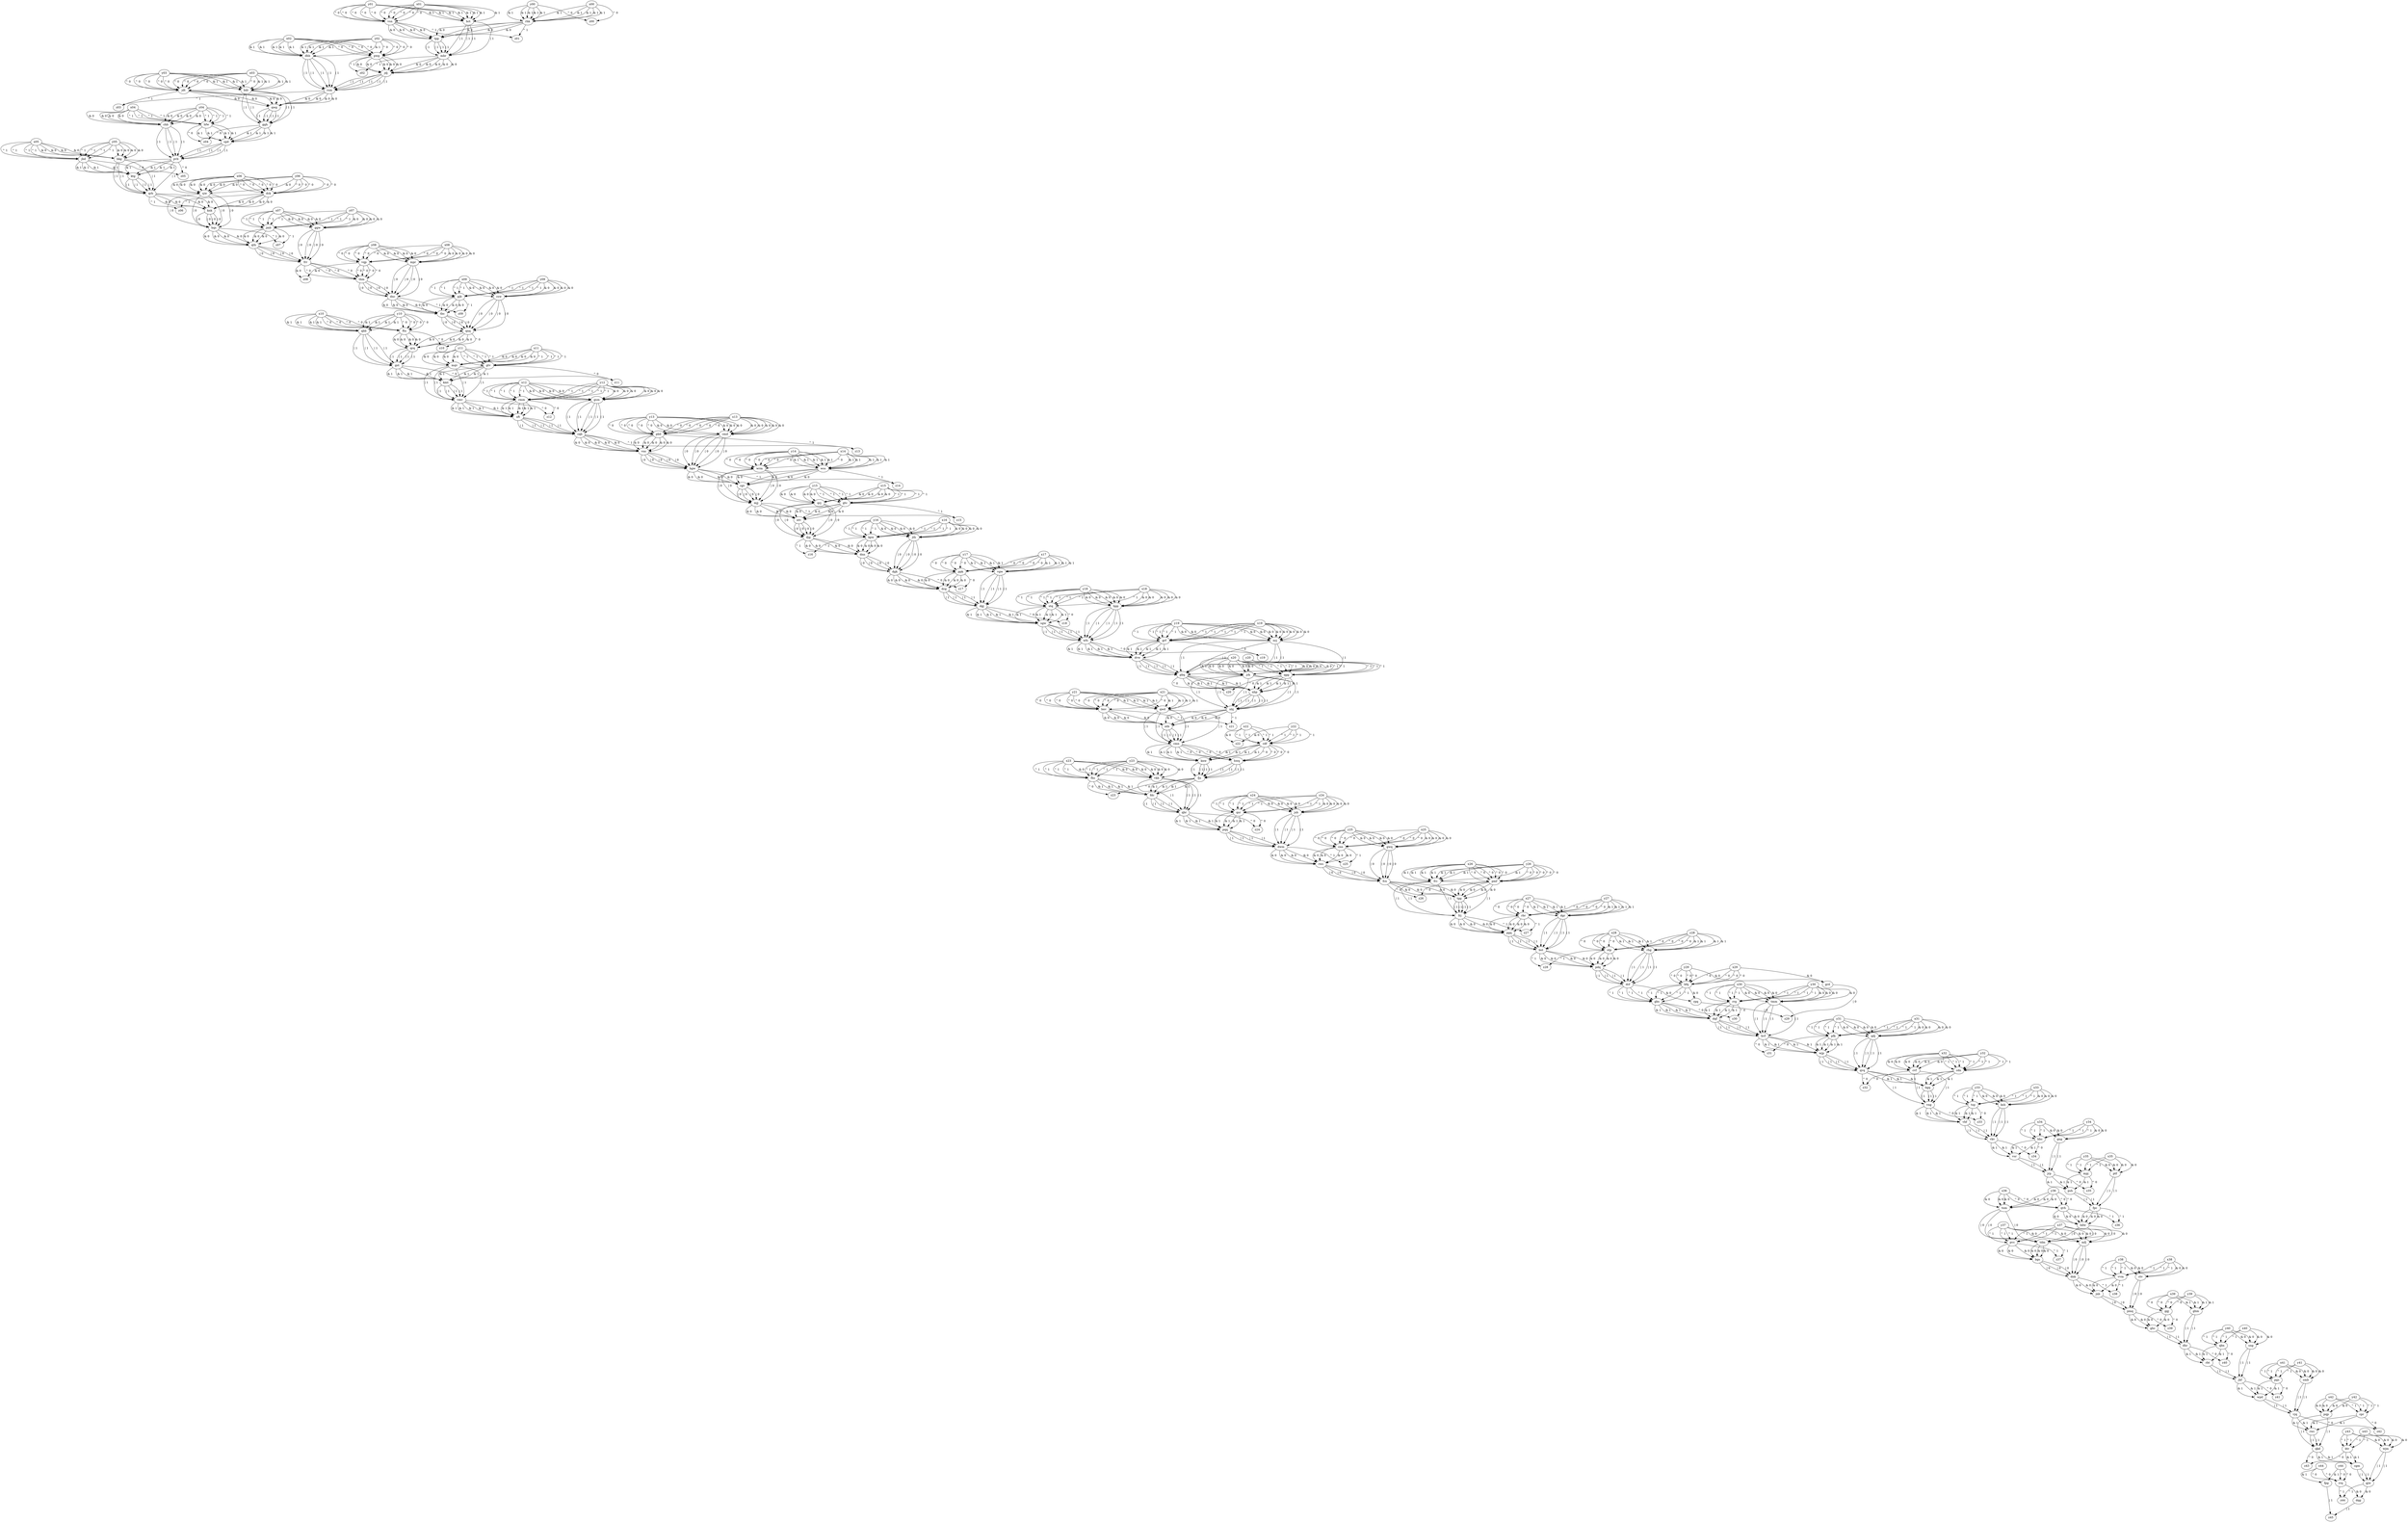 digraph "2024day24" {
	x06 -> dck [label="^ 0"]
	y06 -> dck [label="^ 0"]
	y05 -> bkg [label="& 0"]
	x05 -> bkg [label="& 0"]
	y05 -> jbd [label="^ 1"]
	x05 -> jbd [label="^ 1"]
	y04 -> chb [label="& 0"]
	x04 -> chb [label="& 0"]
	x03 -> jdt [label="^ 0"]
	y03 -> jdt [label="^ 0"]
	y02 -> dhh [label="& 1"]
	x02 -> dhh [label="& 1"]
	y02 -> pwg [label="^ 0"]
	x02 -> pwg [label="^ 0"]
	y00 -> rhk [label="& 1"]
	x00 -> rhk [label="& 1"]
	y01 -> vsn [label="^ 0"]
	x01 -> vsn [label="^ 0"]
	rhk -> tpp [label="& 0"]
	vsn -> tpp [label="& 0"]
	y01 -> hct [label="& 1"]
	x01 -> hct [label="& 1"]
	tpp -> mbr [label="| 1"]
	hct -> mbr [label="| 1"]
	pwg -> jdj [label="& 0"]
	mbr -> jdj [label="& 0"]
	dhh -> rsm [label="| 1"]
	jdj -> rsm [label="| 1"]
	jdt -> qwg [label="& 0"]
	rsm -> qwg [label="& 0"]
	x03 -> bdr [label="& 1"]
	y03 -> bdr [label="& 1"]
	qwg -> ggh [label="| 1"]
	bdr -> ggh [label="| 1"]
	y04 -> hfw [label="^ 1"]
	x04 -> hfw [label="^ 1"]
	ggh -> spd [label="& 1"]
	hfw -> spd [label="& 1"]
	chb -> pvb [label="| 1"]
	spd -> pvb [label="| 1"]
	jbd -> ktg [label="& 1"]
	pvb -> ktg [label="& 1"]
	bkg -> qrb [label="| 1"]
	ktg -> qrb [label="| 1"]
	dck -> knk [label="& 0"]
	qrb -> knk [label="& 0"]
	x06 -> sjw [label="& 0"]
	y06 -> sjw [label="& 0"]
	knk -> hqs [label="| 0"]
	sjw -> hqs [label="| 0"]
	x07 -> jmb [label="^ 1"]
	y07 -> jmb [label="^ 1"]
	hqs -> z07 [label="^ 1"]
	jmb -> z07 [label="^ 1"]
	y29 -> bfq [label="^ 0"]
	x29 -> bfq [label="^ 0"]
	x26 -> pmf [label="^ 0"]
	y26 -> pmf [label="^ 0"]
	y25 -> cnn [label="^ 0"]
	x25 -> cnn [label="^ 0"]
	x24 -> jsb [label="& 0"]
	y24 -> jsb [label="& 0"]
	y23 -> vkh [label="& 0"]
	x23 -> vkh [label="& 0"]
	x22 -> cdf [label="^ 1"]
	y22 -> cdf [label="^ 1"]
	x21 -> qwd [label="& 1"]
	y21 -> qwd [label="& 1"]
	y21 -> bnv [label="^ 0"]
	x21 -> bnv [label="^ 0"]
	x20 -> jrk [label="& 0"]
	y20 -> jrk [label="& 0"]
	y20 -> qgg [label="^ 1"]
	x20 -> qgg [label="^ 1"]
	y19 -> ncj [label="& 0"]
	x19 -> ncj [label="& 0"]
	x19 -> grf [label="^ 1"]
	y19 -> grf [label="^ 1"]
	y18 -> hpp [label="& 0"]
	x18 -> hpp [label="& 0"]
	y16 -> jth [label="& 0"]
	x16 -> jth [label="& 0"]
	x15 -> qcj [label="& 0"]
	y15 -> qcj [label="& 0"]
	y15 -> gtc [label="^ 1"]
	x15 -> gtc [label="^ 1"]
	x14 -> wrm [label="^ 0"]
	y14 -> wrm [label="^ 0"]
	x14 -> wss [label="& 1"]
	y14 -> wss [label="& 1"]
	y13 -> cmd [label="& 0"]
	x13 -> cmd [label="& 0"]
	x12 -> gsm [label="& 0"]
	y12 -> gsm [label="& 0"]
	y12 -> rmm [label="^ 1"]
	x12 -> rmm [label="^ 1"]
	x09 -> csw [label="& 0"]
	y09 -> csw [label="& 0"]
	x09 -> pjb [label="^ 1"]
	y09 -> pjb [label="^ 1"]
	x08 -> mpr [label="& 0"]
	y08 -> mpr [label="& 0"]
	hqs -> qth [label="& 0"]
	jmb -> qth [label="& 0"]
	y07 -> ggw [label="& 0"]
	x07 -> ggw [label="& 0"]
	qth -> frr [label="| 0"]
	ggw -> frr [label="| 0"]
	x08 -> vqp [label="^ 0"]
	y08 -> vqp [label="^ 0"]
	frr -> thm [label="^ 0"]
	vqp -> thm [label="^ 0"]
	mpr -> dnc [label="| 0"]
	thm -> dnc [label="| 0"]
	pjb -> tbc [label="& 0"]
	dnc -> tbc [label="& 0"]
	csw -> qnq [label="| 0"]
	tbc -> qnq [label="| 0"]
	x10 -> ftn [label="^ 0"]
	y10 -> ftn [label="^ 0"]
	qnq -> qrq [label="& 0"]
	ftn -> qrq [label="& 0"]
	y10 -> qbb [label="& 1"]
	x10 -> qbb [label="& 1"]
	qrq -> gst [label="| 1"]
	qbb -> gst [label="| 1"]
	y11 -> gtv [label="^ 1"]
	x11 -> gtv [label="^ 1"]
	gst -> kmt [label="& 1"]
	gtv -> kmt [label="& 1"]
	y11 -> mqv [label="& 0"]
	x11 -> mqv [label="& 0"]
	kmt -> vmv [label="| 1"]
	mqv -> vmv [label="| 1"]
	rmm -> sft [label="& 1"]
	vmv -> sft [label="& 1"]
	gsm -> cqb [label="| 1"]
	sft -> cqb [label="| 1"]
	y13 -> pbd [label="^ 0"]
	x13 -> pbd [label="^ 0"]
	cqb -> vns [label="& 0"]
	pbd -> vns [label="& 0"]
	cmd -> hgw [label="| 0"]
	vns -> hgw [label="| 0"]
	wss -> cgv [label="& 0"]
	hgw -> cgv [label="& 0"]
	wrm -> mjj [label="| 0"]
	cgv -> mjj [label="| 0"]
	gtc -> ntv [label="& 0"]
	mjj -> ntv [label="& 0"]
	qcj -> djg [label="| 0"]
	ntv -> djg [label="| 0"]
	x16 -> kpw [label="^ 1"]
	y16 -> kpw [label="^ 1"]
	djg -> dnn [label="& 0"]
	kpw -> dnn [label="& 0"]
	jth -> dgk [label="| 0"]
	dnn -> dgk [label="| 0"]
	y17 -> ppk [label="^ 0"]
	x17 -> ppk [label="^ 0"]
	dgk -> dcg [label="& 0"]
	ppk -> dcg [label="& 0"]
	y17 -> vgw [label="& 1"]
	x17 -> vgw [label="& 1"]
	dcg -> dgj [label="| 1"]
	vgw -> dgj [label="| 1"]
	x18 -> stq [label="^ 1"]
	y18 -> stq [label="^ 1"]
	dgj -> sgw [label="& 1"]
	stq -> sgw [label="& 1"]
	hpp -> wfs [label="| 1"]
	sgw -> wfs [label="| 1"]
	grf -> dvw [label="& 1"]
	wfs -> dvw [label="& 1"]
	ncj -> pbq [label="| 1"]
	dvw -> pbq [label="| 1"]
	qgg -> nhp [label="& 1"]
	pbq -> nhp [label="& 1"]
	jrk -> nhj [label="| 1"]
	nhp -> nhj [label="| 1"]
	bnv -> ntb [label="& 0"]
	nhj -> ntb [label="& 0"]
	qwd -> cmn [label="| 1"]
	ntb -> cmn [label="| 1"]
	cdf -> knw [label="& 1"]
	cmn -> knw [label="& 1"]
	cmn -> hwq [label="^ 0"]
	cdf -> hwq [label="^ 0"]
	knw -> fjs [label="| 1"]
	hwq -> fjs [label="| 1"]
	y23 -> fhs [label="^ 1"]
	x23 -> fhs [label="^ 1"]
	fjs -> fdc [label="& 1"]
	fhs -> fdc [label="& 1"]
	vkh -> qbr [label="| 1"]
	fdc -> qbr [label="| 1"]
	y24 -> qsr [label="^ 1"]
	x24 -> qsr [label="^ 1"]
	qbr -> pqq [label="& 1"]
	qsr -> pqq [label="& 1"]
	jsb -> dwm [label="| 1"]
	pqq -> dwm [label="| 1"]
	cnn -> rws [label="& 0"]
	dwm -> rws [label="& 0"]
	y25 -> gwq [label="& 0"]
	x25 -> gwq [label="& 0"]
	rws -> fcn [label="| 0"]
	gwq -> fcn [label="| 0"]
	pmf -> tgg [label="& 0"]
	fcn -> tgg [label="& 0"]
	y26 -> frc [label="& 1"]
	x26 -> frc [label="& 1"]
	tgg -> frj [label="| 1"]
	frc -> frj [label="| 1"]
	x27 -> rbr [label="^ 0"]
	y27 -> rbr [label="^ 0"]
	frj -> pgq [label="& 0"]
	rbr -> pgq [label="& 0"]
	x27 -> dgr [label="& 1"]
	y27 -> dgr [label="& 1"]
	pgq -> bst [label="| 1"]
	dgr -> bst [label="| 1"]
	y28 -> stp [label="^ 0"]
	x28 -> stp [label="^ 0"]
	bst -> pdq [label="& 0"]
	stp -> pdq [label="& 0"]
	y28 -> rhg [label="& 1"]
	x28 -> rhg [label="& 1"]
	pdq -> dcf [label="| 1"]
	rhg -> dcf [label="| 1"]
	bfq -> gbs [label="^ 1"]
	dcf -> gbs [label="^ 1"]
	x30 -> rrg [label="^ 1"]
	y30 -> rrg [label="^ 1"]
	gbs -> z30 [label="^ 0"]
	rrg -> z30 [label="^ 0"]
	rbr -> z27 [label="^ 1"]
	frj -> z27 [label="^ 1"]
	x44 -> fpg [label="& 1"]
	y44 -> fpg [label="& 1"]
	x44 -> rrq [label="^ 0"]
	y44 -> rrq [label="^ 0"]
	y43 -> wjm [label="& 0"]
	x43 -> wjm [label="& 0"]
	y43 -> ktr [label="^ 1"]
	x43 -> ktr [label="^ 1"]
	x41 -> pgs [label="^ 1"]
	y41 -> pgs [label="^ 1"]
	x39 -> ghm [label="& 1"]
	y39 -> ghm [label="& 1"]
	y38 -> vvm [label="^ 1"]
	x38 -> vvm [label="^ 1"]
	y37 -> pvc [label="^ 1"]
	x37 -> pvc [label="^ 1"]
	x36 -> qvh [label="^ 0"]
	y36 -> qvh [label="^ 0"]
	x35 -> ptf [label="& 0"]
	y35 -> ptf [label="& 0"]
	y35 -> mpj [label="^ 1"]
	x35 -> mpj [label="^ 1"]
	y33 -> tsp [label="^ 1"]
	x33 -> tsp [label="^ 1"]
	x32 -> cvf [label="& 0"]
	y32 -> cvf [label="& 0"]
	gbs -> dqf [label="& 1"]
	rrg -> dqf [label="& 1"]
	x30 -> tmm [label="& 0"]
	y30 -> tmm [label="& 0"]
	dqf -> hvf [label="| 1"]
	tmm -> hvf [label="| 1"]
	y31 -> pfk [label="^ 1"]
	x31 -> pfk [label="^ 1"]
	hvf -> wjp [label="& 1"]
	pfk -> wjp [label="& 1"]
	x31 -> qdj [label="& 0"]
	y31 -> qdj [label="& 0"]
	wjp -> qvq [label="| 1"]
	qdj -> qvq [label="| 1"]
	y32 -> cdn [label="^ 1"]
	x32 -> cdn [label="^ 1"]
	qvq -> bgq [label="& 1"]
	cdn -> bgq [label="& 1"]
	cvf -> vng [label="| 1"]
	bgq -> vng [label="| 1"]
	tsp -> vbf [label="& 1"]
	vng -> vbf [label="& 1"]
	x33 -> ksh [label="& 0"]
	y33 -> ksh [label="& 0"]
	vbf -> vkv [label="| 1"]
	ksh -> vkv [label="| 1"]
	x34 -> bbc [label="^ 1"]
	y34 -> bbc [label="^ 1"]
	vkv -> vsr [label="& 1"]
	bbc -> vsr [label="& 1"]
	x34 -> gng [label="& 0"]
	y34 -> gng [label="& 0"]
	vsr -> jrp [label="| 1"]
	gng -> jrp [label="| 1"]
	mpj -> psh [label="& 1"]
	jrp -> psh [label="& 1"]
	ptf -> fpc [label="| 1"]
	psh -> fpc [label="| 1"]
	qvh -> hdw [label="& 0"]
	fpc -> hdw [label="& 0"]
	x36 -> tnm [label="& 0"]
	y36 -> tnm [label="& 0"]
	hdw -> tdm [label="| 0"]
	tnm -> tdm [label="| 0"]
	pvc -> bgs [label="& 0"]
	tdm -> bgs [label="& 0"]
	y37 -> mfj [label="& 0"]
	x37 -> mfj [label="& 0"]
	bgs -> dnk [label="| 0"]
	mfj -> dnk [label="| 0"]
	vvm -> jnb [label="& 0"]
	dnk -> jnb [label="& 0"]
	y38 -> ctv [label="& 0"]
	x38 -> ctv [label="& 0"]
	jnb -> pmq [label="| 0"]
	ctv -> pmq [label="| 0"]
	y39 -> ggj [label="^ 0"]
	x39 -> ggj [label="^ 0"]
	pmq -> ghc [label="& 0"]
	ggj -> ghc [label="& 0"]
	ghm -> dhr [label="| 1"]
	ghc -> dhr [label="| 1"]
	y40 -> qbn [label="^ 1"]
	x40 -> qbn [label="^ 1"]
	dhr -> rbt [label="& 1"]
	qbn -> rbt [label="& 1"]
	y40 -> sng [label="& 0"]
	x40 -> sng [label="& 0"]
	rbt -> jhf [label="| 1"]
	sng -> jhf [label="| 1"]
	pgs -> wpd [label="& 1"]
	jhf -> wpd [label="& 1"]
	y41 -> smb [label="& 0"]
	x41 -> smb [label="& 0"]
	wpd -> vjq [label="| 1"]
	smb -> vjq [label="| 1"]
	x42 -> cpr [label="^ 1"]
	y42 -> cpr [label="^ 1"]
	vjq -> rwc [label="& 1"]
	cpr -> rwc [label="& 1"]
	x42 -> pqp [label="& 0"]
	y42 -> pqp [label="& 0"]
	rwc -> qkd [label="| 1"]
	pqp -> qkd [label="| 1"]
	ktr -> cgm [label="& 1"]
	qkd -> cgm [label="& 1"]
	wjm -> gjw [label="| 1"]
	cgm -> gjw [label="| 1"]
	rrq -> dqg [label="& 0"]
	gjw -> dqg [label="& 0"]
	fpg -> z45 [label="| 1"]
	dqg -> z45 [label="| 1"]
	x26 -> pmf [label="^ 0"]
	y26 -> pmf [label="^ 0"]
	fcn -> z26 [label="^ 0"]
	pmf -> z26 [label="^ 0"]
	y22 -> z22 [label="& 0"]
	x22 -> z22 [label="& 0"]
	y04 -> chb [label="& 0"]
	x04 -> chb [label="& 0"]
	x03 -> jdt [label="^ 0"]
	y03 -> jdt [label="^ 0"]
	y02 -> dhh [label="& 1"]
	x02 -> dhh [label="& 1"]
	y02 -> pwg [label="^ 0"]
	x02 -> pwg [label="^ 0"]
	y00 -> rhk [label="& 1"]
	x00 -> rhk [label="& 1"]
	y01 -> vsn [label="^ 0"]
	x01 -> vsn [label="^ 0"]
	rhk -> tpp [label="& 0"]
	vsn -> tpp [label="& 0"]
	y01 -> hct [label="& 1"]
	x01 -> hct [label="& 1"]
	tpp -> mbr [label="| 1"]
	hct -> mbr [label="| 1"]
	pwg -> jdj [label="& 0"]
	mbr -> jdj [label="& 0"]
	dhh -> rsm [label="| 1"]
	jdj -> rsm [label="| 1"]
	jdt -> qwg [label="& 0"]
	rsm -> qwg [label="& 0"]
	x03 -> bdr [label="& 1"]
	y03 -> bdr [label="& 1"]
	qwg -> ggh [label="| 1"]
	bdr -> ggh [label="| 1"]
	y04 -> hfw [label="^ 1"]
	x04 -> hfw [label="^ 1"]
	ggh -> spd [label="& 1"]
	hfw -> spd [label="& 1"]
	chb -> pvb [label="| 1"]
	spd -> pvb [label="| 1"]
	y05 -> jbd [label="^ 1"]
	x05 -> jbd [label="^ 1"]
	pvb -> z05 [label="^ 0"]
	jbd -> z05 [label="^ 0"]
	x12 -> gsm [label="& 0"]
	y12 -> gsm [label="& 0"]
	y12 -> rmm [label="^ 1"]
	x12 -> rmm [label="^ 1"]
	x09 -> csw [label="& 0"]
	y09 -> csw [label="& 0"]
	x09 -> pjb [label="^ 1"]
	y09 -> pjb [label="^ 1"]
	x08 -> mpr [label="& 0"]
	y08 -> mpr [label="& 0"]
	x06 -> dck [label="^ 0"]
	y06 -> dck [label="^ 0"]
	y05 -> bkg [label="& 0"]
	x05 -> bkg [label="& 0"]
	jbd -> ktg [label="& 1"]
	pvb -> ktg [label="& 1"]
	bkg -> qrb [label="| 1"]
	ktg -> qrb [label="| 1"]
	dck -> knk [label="& 0"]
	qrb -> knk [label="& 0"]
	x06 -> sjw [label="& 0"]
	y06 -> sjw [label="& 0"]
	knk -> hqs [label="| 0"]
	sjw -> hqs [label="| 0"]
	x07 -> jmb [label="^ 1"]
	y07 -> jmb [label="^ 1"]
	hqs -> qth [label="& 0"]
	jmb -> qth [label="& 0"]
	y07 -> ggw [label="& 0"]
	x07 -> ggw [label="& 0"]
	qth -> frr [label="| 0"]
	ggw -> frr [label="| 0"]
	x08 -> vqp [label="^ 0"]
	y08 -> vqp [label="^ 0"]
	frr -> thm [label="^ 0"]
	vqp -> thm [label="^ 0"]
	mpr -> dnc [label="| 0"]
	thm -> dnc [label="| 0"]
	pjb -> tbc [label="& 0"]
	dnc -> tbc [label="& 0"]
	csw -> qnq [label="| 0"]
	tbc -> qnq [label="| 0"]
	x10 -> ftn [label="^ 0"]
	y10 -> ftn [label="^ 0"]
	qnq -> qrq [label="& 0"]
	ftn -> qrq [label="& 0"]
	y10 -> qbb [label="& 1"]
	x10 -> qbb [label="& 1"]
	qrq -> gst [label="| 1"]
	qbb -> gst [label="| 1"]
	y11 -> gtv [label="^ 1"]
	x11 -> gtv [label="^ 1"]
	gst -> kmt [label="& 1"]
	gtv -> kmt [label="& 1"]
	y11 -> mqv [label="& 0"]
	x11 -> mqv [label="& 0"]
	kmt -> vmv [label="| 1"]
	mqv -> vmv [label="| 1"]
	rmm -> sft [label="& 1"]
	vmv -> sft [label="& 1"]
	gsm -> cqb [label="| 1"]
	sft -> cqb [label="| 1"]
	y13 -> pbd [label="^ 0"]
	x13 -> pbd [label="^ 0"]
	cqb -> z13 [label="^ 1"]
	pbd -> z13 [label="^ 1"]
	qnq -> z10 [label="^ 0"]
	ftn -> z10 [label="^ 0"]
	qbn -> z40 [label="^ 0"]
	dhr -> z40 [label="^ 0"]
	cpr -> z42 [label="^ 0"]
	vjq -> z42 [label="^ 0"]
	x24 -> jsb [label="& 0"]
	y24 -> jsb [label="& 0"]
	y23 -> vkh [label="& 0"]
	x23 -> vkh [label="& 0"]
	x22 -> cdf [label="^ 1"]
	y22 -> cdf [label="^ 1"]
	x21 -> qwd [label="& 1"]
	y21 -> qwd [label="& 1"]
	y21 -> bnv [label="^ 0"]
	x21 -> bnv [label="^ 0"]
	x20 -> jrk [label="& 0"]
	y20 -> jrk [label="& 0"]
	y20 -> qgg [label="^ 1"]
	x20 -> qgg [label="^ 1"]
	y19 -> ncj [label="& 0"]
	x19 -> ncj [label="& 0"]
	x19 -> grf [label="^ 1"]
	y19 -> grf [label="^ 1"]
	y18 -> hpp [label="& 0"]
	x18 -> hpp [label="& 0"]
	y16 -> jth [label="& 0"]
	x16 -> jth [label="& 0"]
	x15 -> qcj [label="& 0"]
	y15 -> qcj [label="& 0"]
	y15 -> gtc [label="^ 1"]
	x15 -> gtc [label="^ 1"]
	x14 -> wrm [label="^ 0"]
	y14 -> wrm [label="^ 0"]
	x14 -> wss [label="& 1"]
	y14 -> wss [label="& 1"]
	y13 -> cmd [label="& 0"]
	x13 -> cmd [label="& 0"]
	cqb -> vns [label="& 0"]
	pbd -> vns [label="& 0"]
	cmd -> hgw [label="| 0"]
	vns -> hgw [label="| 0"]
	wss -> cgv [label="& 0"]
	hgw -> cgv [label="& 0"]
	wrm -> mjj [label="| 0"]
	cgv -> mjj [label="| 0"]
	gtc -> ntv [label="& 0"]
	mjj -> ntv [label="& 0"]
	qcj -> djg [label="| 0"]
	ntv -> djg [label="| 0"]
	x16 -> kpw [label="^ 1"]
	y16 -> kpw [label="^ 1"]
	djg -> dnn [label="& 0"]
	kpw -> dnn [label="& 0"]
	jth -> dgk [label="| 0"]
	dnn -> dgk [label="| 0"]
	y17 -> ppk [label="^ 0"]
	x17 -> ppk [label="^ 0"]
	dgk -> dcg [label="& 0"]
	ppk -> dcg [label="& 0"]
	y17 -> vgw [label="& 1"]
	x17 -> vgw [label="& 1"]
	dcg -> dgj [label="| 1"]
	vgw -> dgj [label="| 1"]
	x18 -> stq [label="^ 1"]
	y18 -> stq [label="^ 1"]
	dgj -> sgw [label="& 1"]
	stq -> sgw [label="& 1"]
	hpp -> wfs [label="| 1"]
	sgw -> wfs [label="| 1"]
	grf -> dvw [label="& 1"]
	wfs -> dvw [label="& 1"]
	ncj -> pbq [label="| 1"]
	dvw -> pbq [label="| 1"]
	qgg -> nhp [label="& 1"]
	pbq -> nhp [label="& 1"]
	jrk -> nhj [label="| 1"]
	nhp -> nhj [label="| 1"]
	bnv -> ntb [label="& 0"]
	nhj -> ntb [label="& 0"]
	qwd -> cmn [label="| 1"]
	ntb -> cmn [label="| 1"]
	cdf -> knw [label="& 1"]
	cmn -> knw [label="& 1"]
	cmn -> hwq [label="^ 0"]
	cdf -> hwq [label="^ 0"]
	knw -> fjs [label="| 1"]
	hwq -> fjs [label="| 1"]
	y23 -> fhs [label="^ 1"]
	x23 -> fhs [label="^ 1"]
	fjs -> fdc [label="& 1"]
	fhs -> fdc [label="& 1"]
	vkh -> qbr [label="| 1"]
	fdc -> qbr [label="| 1"]
	y24 -> qsr [label="^ 1"]
	x24 -> qsr [label="^ 1"]
	qbr -> pqq [label="& 1"]
	qsr -> pqq [label="& 1"]
	jsb -> dwm [label="| 1"]
	pqq -> dwm [label="| 1"]
	y25 -> cnn [label="^ 0"]
	x25 -> cnn [label="^ 0"]
	dwm -> z25 [label="^ 1"]
	cnn -> z25 [label="^ 1"]
	y12 -> rmm [label="^ 1"]
	x12 -> rmm [label="^ 1"]
	vmv -> z12 [label="^ 0"]
	rmm -> z12 [label="^ 0"]
	qbr -> z24 [label="^ 0"]
	qsr -> z24 [label="^ 0"]
	vqp -> z08 [label="& 0"]
	frr -> z08 [label="& 0"]
	fhs -> z23 [label="^ 0"]
	fjs -> z23 [label="^ 0"]
	gtv -> z11 [label="^ 0"]
	gst -> z11 [label="^ 0"]
	y38 -> vvm [label="^ 1"]
	x38 -> vvm [label="^ 1"]
	y37 -> pvc [label="^ 1"]
	x37 -> pvc [label="^ 1"]
	x36 -> qvh [label="^ 0"]
	y36 -> qvh [label="^ 0"]
	x35 -> ptf [label="& 0"]
	y35 -> ptf [label="& 0"]
	y35 -> mpj [label="^ 1"]
	x35 -> mpj [label="^ 1"]
	y33 -> tsp [label="^ 1"]
	x33 -> tsp [label="^ 1"]
	x32 -> cvf [label="& 0"]
	y32 -> cvf [label="& 0"]
	y29 -> bfq [label="^ 0"]
	x29 -> bfq [label="^ 0"]
	x26 -> pmf [label="^ 0"]
	y26 -> pmf [label="^ 0"]
	cnn -> rws [label="& 0"]
	dwm -> rws [label="& 0"]
	y25 -> gwq [label="& 0"]
	x25 -> gwq [label="& 0"]
	rws -> fcn [label="| 0"]
	gwq -> fcn [label="| 0"]
	pmf -> tgg [label="& 0"]
	fcn -> tgg [label="& 0"]
	y26 -> frc [label="& 1"]
	x26 -> frc [label="& 1"]
	tgg -> frj [label="| 1"]
	frc -> frj [label="| 1"]
	x27 -> rbr [label="^ 0"]
	y27 -> rbr [label="^ 0"]
	frj -> pgq [label="& 0"]
	rbr -> pgq [label="& 0"]
	x27 -> dgr [label="& 1"]
	y27 -> dgr [label="& 1"]
	pgq -> bst [label="| 1"]
	dgr -> bst [label="| 1"]
	y28 -> stp [label="^ 0"]
	x28 -> stp [label="^ 0"]
	bst -> pdq [label="& 0"]
	stp -> pdq [label="& 0"]
	y28 -> rhg [label="& 1"]
	x28 -> rhg [label="& 1"]
	pdq -> dcf [label="| 1"]
	rhg -> dcf [label="| 1"]
	bfq -> gbs [label="^ 1"]
	dcf -> gbs [label="^ 1"]
	x30 -> rrg [label="^ 1"]
	y30 -> rrg [label="^ 1"]
	gbs -> dqf [label="& 1"]
	rrg -> dqf [label="& 1"]
	x30 -> tmm [label="& 0"]
	y30 -> tmm [label="& 0"]
	dqf -> hvf [label="| 1"]
	tmm -> hvf [label="| 1"]
	y31 -> pfk [label="^ 1"]
	x31 -> pfk [label="^ 1"]
	hvf -> wjp [label="& 1"]
	pfk -> wjp [label="& 1"]
	x31 -> qdj [label="& 0"]
	y31 -> qdj [label="& 0"]
	wjp -> qvq [label="| 1"]
	qdj -> qvq [label="| 1"]
	y32 -> cdn [label="^ 1"]
	x32 -> cdn [label="^ 1"]
	qvq -> bgq [label="& 1"]
	cdn -> bgq [label="& 1"]
	cvf -> vng [label="| 1"]
	bgq -> vng [label="| 1"]
	tsp -> vbf [label="& 1"]
	vng -> vbf [label="& 1"]
	x33 -> ksh [label="& 0"]
	y33 -> ksh [label="& 0"]
	vbf -> vkv [label="| 1"]
	ksh -> vkv [label="| 1"]
	x34 -> bbc [label="^ 1"]
	y34 -> bbc [label="^ 1"]
	vkv -> vsr [label="& 1"]
	bbc -> vsr [label="& 1"]
	x34 -> gng [label="& 0"]
	y34 -> gng [label="& 0"]
	vsr -> jrp [label="| 1"]
	gng -> jrp [label="| 1"]
	mpj -> psh [label="& 1"]
	jrp -> psh [label="& 1"]
	ptf -> fpc [label="| 1"]
	psh -> fpc [label="| 1"]
	qvh -> hdw [label="& 0"]
	fpc -> hdw [label="& 0"]
	x36 -> tnm [label="& 0"]
	y36 -> tnm [label="& 0"]
	hdw -> tdm [label="| 0"]
	tnm -> tdm [label="| 0"]
	pvc -> bgs [label="& 0"]
	tdm -> bgs [label="& 0"]
	y37 -> mfj [label="& 0"]
	x37 -> mfj [label="& 0"]
	bgs -> dnk [label="| 0"]
	mfj -> dnk [label="| 0"]
	vvm -> z38 [label="^ 1"]
	dnk -> z38 [label="^ 1"]
	x15 -> qcj [label="& 0"]
	y15 -> qcj [label="& 0"]
	y15 -> gtc [label="^ 1"]
	x15 -> gtc [label="^ 1"]
	x14 -> wrm [label="^ 0"]
	y14 -> wrm [label="^ 0"]
	x14 -> wss [label="& 1"]
	y14 -> wss [label="& 1"]
	y13 -> cmd [label="& 0"]
	x13 -> cmd [label="& 0"]
	x12 -> gsm [label="& 0"]
	y12 -> gsm [label="& 0"]
	rmm -> sft [label="& 1"]
	vmv -> sft [label="& 1"]
	gsm -> cqb [label="| 1"]
	sft -> cqb [label="| 1"]
	y13 -> pbd [label="^ 0"]
	x13 -> pbd [label="^ 0"]
	cqb -> vns [label="& 0"]
	pbd -> vns [label="& 0"]
	cmd -> hgw [label="| 0"]
	vns -> hgw [label="| 0"]
	wss -> cgv [label="& 0"]
	hgw -> cgv [label="& 0"]
	wrm -> mjj [label="| 0"]
	cgv -> mjj [label="| 0"]
	gtc -> ntv [label="& 0"]
	mjj -> ntv [label="& 0"]
	qcj -> djg [label="| 0"]
	ntv -> djg [label="| 0"]
	x16 -> kpw [label="^ 1"]
	y16 -> kpw [label="^ 1"]
	djg -> z16 [label="^ 1"]
	kpw -> z16 [label="^ 1"]
	tsp -> z33 [label="^ 0"]
	vng -> z33 [label="^ 0"]
	qvh -> z36 [label="^ 1"]
	fpc -> z36 [label="^ 1"]
	jrp -> z35 [label="^ 0"]
	mpj -> z35 [label="^ 0"]
	hvf -> z31 [label="^ 0"]
	pfk -> z31 [label="^ 0"]
	y21 -> bnv [label="^ 0"]
	x21 -> bnv [label="^ 0"]
	x20 -> jrk [label="& 0"]
	y20 -> jrk [label="& 0"]
	y20 -> qgg [label="^ 1"]
	x20 -> qgg [label="^ 1"]
	y19 -> ncj [label="& 0"]
	x19 -> ncj [label="& 0"]
	x19 -> grf [label="^ 1"]
	y19 -> grf [label="^ 1"]
	y18 -> hpp [label="& 0"]
	x18 -> hpp [label="& 0"]
	y16 -> jth [label="& 0"]
	x16 -> jth [label="& 0"]
	djg -> dnn [label="& 0"]
	kpw -> dnn [label="& 0"]
	jth -> dgk [label="| 0"]
	dnn -> dgk [label="| 0"]
	y17 -> ppk [label="^ 0"]
	x17 -> ppk [label="^ 0"]
	dgk -> dcg [label="& 0"]
	ppk -> dcg [label="& 0"]
	y17 -> vgw [label="& 1"]
	x17 -> vgw [label="& 1"]
	dcg -> dgj [label="| 1"]
	vgw -> dgj [label="| 1"]
	x18 -> stq [label="^ 1"]
	y18 -> stq [label="^ 1"]
	dgj -> sgw [label="& 1"]
	stq -> sgw [label="& 1"]
	hpp -> wfs [label="| 1"]
	sgw -> wfs [label="| 1"]
	grf -> dvw [label="& 1"]
	wfs -> dvw [label="& 1"]
	ncj -> pbq [label="| 1"]
	dvw -> pbq [label="| 1"]
	qgg -> nhp [label="& 1"]
	pbq -> nhp [label="& 1"]
	jrk -> nhj [label="| 1"]
	nhp -> nhj [label="| 1"]
	bnv -> z21 [label="^ 1"]
	nhj -> z21 [label="^ 1"]
	y04 -> hfw [label="^ 1"]
	x04 -> hfw [label="^ 1"]
	x03 -> jdt [label="^ 0"]
	y03 -> jdt [label="^ 0"]
	y02 -> dhh [label="& 1"]
	x02 -> dhh [label="& 1"]
	y02 -> pwg [label="^ 0"]
	x02 -> pwg [label="^ 0"]
	y00 -> rhk [label="& 1"]
	x00 -> rhk [label="& 1"]
	y01 -> vsn [label="^ 0"]
	x01 -> vsn [label="^ 0"]
	rhk -> tpp [label="& 0"]
	vsn -> tpp [label="& 0"]
	y01 -> hct [label="& 1"]
	x01 -> hct [label="& 1"]
	tpp -> mbr [label="| 1"]
	hct -> mbr [label="| 1"]
	pwg -> jdj [label="& 0"]
	mbr -> jdj [label="& 0"]
	dhh -> rsm [label="| 1"]
	jdj -> rsm [label="| 1"]
	jdt -> qwg [label="& 0"]
	rsm -> qwg [label="& 0"]
	x03 -> bdr [label="& 1"]
	y03 -> bdr [label="& 1"]
	qwg -> ggh [label="| 1"]
	bdr -> ggh [label="| 1"]
	hfw -> z04 [label="^ 0"]
	ggh -> z04 [label="^ 0"]
	x08 -> mpr [label="& 0"]
	y08 -> mpr [label="& 0"]
	x06 -> dck [label="^ 0"]
	y06 -> dck [label="^ 0"]
	y05 -> bkg [label="& 0"]
	x05 -> bkg [label="& 0"]
	y05 -> jbd [label="^ 1"]
	x05 -> jbd [label="^ 1"]
	y04 -> chb [label="& 0"]
	x04 -> chb [label="& 0"]
	ggh -> spd [label="& 1"]
	hfw -> spd [label="& 1"]
	chb -> pvb [label="| 1"]
	spd -> pvb [label="| 1"]
	jbd -> ktg [label="& 1"]
	pvb -> ktg [label="& 1"]
	bkg -> qrb [label="| 1"]
	ktg -> qrb [label="| 1"]
	dck -> knk [label="& 0"]
	qrb -> knk [label="& 0"]
	x06 -> sjw [label="& 0"]
	y06 -> sjw [label="& 0"]
	knk -> hqs [label="| 0"]
	sjw -> hqs [label="| 0"]
	x07 -> jmb [label="^ 1"]
	y07 -> jmb [label="^ 1"]
	hqs -> qth [label="& 0"]
	jmb -> qth [label="& 0"]
	y07 -> ggw [label="& 0"]
	x07 -> ggw [label="& 0"]
	qth -> frr [label="| 0"]
	ggw -> frr [label="| 0"]
	x08 -> vqp [label="^ 0"]
	y08 -> vqp [label="^ 0"]
	frr -> thm [label="^ 0"]
	vqp -> thm [label="^ 0"]
	mpr -> dnc [label="| 0"]
	thm -> dnc [label="| 0"]
	x09 -> pjb [label="^ 1"]
	y09 -> pjb [label="^ 1"]
	dnc -> z09 [label="^ 1"]
	pjb -> z09 [label="^ 1"]
	ppk -> z17 [label="^ 0"]
	dgk -> z17 [label="^ 0"]
	mjj -> z15 [label="^ 1"]
	gtc -> z15 [label="^ 1"]
	mbr -> z02 [label="^ 1"]
	pwg -> z02 [label="^ 1"]
	x39 -> ghm [label="& 1"]
	y39 -> ghm [label="& 1"]
	y38 -> vvm [label="^ 1"]
	x38 -> vvm [label="^ 1"]
	y37 -> pvc [label="^ 1"]
	x37 -> pvc [label="^ 1"]
	qvh -> hdw [label="& 0"]
	fpc -> hdw [label="& 0"]
	x36 -> tnm [label="& 0"]
	y36 -> tnm [label="& 0"]
	hdw -> tdm [label="| 0"]
	tnm -> tdm [label="| 0"]
	pvc -> bgs [label="& 0"]
	tdm -> bgs [label="& 0"]
	y37 -> mfj [label="& 0"]
	x37 -> mfj [label="& 0"]
	bgs -> dnk [label="| 0"]
	mfj -> dnk [label="| 0"]
	vvm -> jnb [label="& 0"]
	dnk -> jnb [label="& 0"]
	y38 -> ctv [label="& 0"]
	x38 -> ctv [label="& 0"]
	jnb -> pmq [label="| 0"]
	ctv -> pmq [label="| 0"]
	y39 -> ggj [label="^ 0"]
	x39 -> ggj [label="^ 0"]
	pmq -> ghc [label="& 0"]
	ggj -> ghc [label="& 0"]
	ghm -> dhr [label="| 1"]
	ghc -> dhr [label="| 1"]
	y40 -> qbn [label="^ 1"]
	x40 -> qbn [label="^ 1"]
	dhr -> rbt [label="& 1"]
	qbn -> rbt [label="& 1"]
	y40 -> sng [label="& 0"]
	x40 -> sng [label="& 0"]
	rbt -> jhf [label="| 1"]
	sng -> jhf [label="| 1"]
	x41 -> pgs [label="^ 1"]
	y41 -> pgs [label="^ 1"]
	jhf -> z41 [label="^ 0"]
	pgs -> z41 [label="^ 0"]
	x00 -> z00 [label="^ 0"]
	y00 -> z00 [label="^ 0"]
	stq -> z18 [label="^ 0"]
	dgj -> z18 [label="^ 0"]
	y13 -> cmd [label="& 0"]
	x13 -> cmd [label="& 0"]
	x12 -> gsm [label="& 0"]
	y12 -> gsm [label="& 0"]
	y12 -> rmm [label="^ 1"]
	x12 -> rmm [label="^ 1"]
	x09 -> csw [label="& 0"]
	y09 -> csw [label="& 0"]
	pjb -> tbc [label="& 0"]
	dnc -> tbc [label="& 0"]
	csw -> qnq [label="| 0"]
	tbc -> qnq [label="| 0"]
	x10 -> ftn [label="^ 0"]
	y10 -> ftn [label="^ 0"]
	qnq -> qrq [label="& 0"]
	ftn -> qrq [label="& 0"]
	y10 -> qbb [label="& 1"]
	x10 -> qbb [label="& 1"]
	qrq -> gst [label="| 1"]
	qbb -> gst [label="| 1"]
	y11 -> gtv [label="^ 1"]
	x11 -> gtv [label="^ 1"]
	gst -> kmt [label="& 1"]
	gtv -> kmt [label="& 1"]
	y11 -> mqv [label="& 0"]
	x11 -> mqv [label="& 0"]
	kmt -> vmv [label="| 1"]
	mqv -> vmv [label="| 1"]
	rmm -> sft [label="& 1"]
	vmv -> sft [label="& 1"]
	gsm -> cqb [label="| 1"]
	sft -> cqb [label="| 1"]
	y13 -> pbd [label="^ 0"]
	x13 -> pbd [label="^ 0"]
	cqb -> vns [label="& 0"]
	pbd -> vns [label="& 0"]
	cmd -> hgw [label="| 0"]
	vns -> hgw [label="| 0"]
	x14 -> wss [label="& 1"]
	y14 -> wss [label="& 1"]
	hgw -> z14 [label="^ 1"]
	wss -> z14 [label="^ 1"]
	tdm -> z37 [label="^ 1"]
	pvc -> z37 [label="^ 1"]
	y20 -> qgg [label="^ 1"]
	x20 -> qgg [label="^ 1"]
	y19 -> ncj [label="& 0"]
	x19 -> ncj [label="& 0"]
	x19 -> grf [label="^ 1"]
	y19 -> grf [label="^ 1"]
	y18 -> hpp [label="& 0"]
	x18 -> hpp [label="& 0"]
	dgj -> sgw [label="& 1"]
	stq -> sgw [label="& 1"]
	hpp -> wfs [label="| 1"]
	sgw -> wfs [label="| 1"]
	grf -> dvw [label="& 1"]
	wfs -> dvw [label="& 1"]
	ncj -> pbq [label="| 1"]
	dvw -> pbq [label="| 1"]
	qgg -> z20 [label="^ 0"]
	pbq -> z20 [label="^ 0"]
	y02 -> dhh [label="& 1"]
	x02 -> dhh [label="& 1"]
	pwg -> jdj [label="& 0"]
	mbr -> jdj [label="& 0"]
	dhh -> rsm [label="| 1"]
	jdj -> rsm [label="| 1"]
	x03 -> jdt [label="^ 0"]
	y03 -> jdt [label="^ 0"]
	rsm -> z03 [label="^ 1"]
	jdt -> z03 [label="^ 1"]
	x06 -> dck [label="^ 0"]
	y06 -> dck [label="^ 0"]
	qrb -> z06 [label="^ 1"]
	dck -> z06 [label="^ 1"]
	y01 -> vsn [label="^ 0"]
	x01 -> vsn [label="^ 0"]
	y00 -> rhk [label="& 1"]
	x00 -> rhk [label="& 1"]
	vsn -> z01 [label="^ 1"]
	rhk -> z01 [label="^ 1"]
	y43 -> ktr [label="^ 1"]
	x43 -> ktr [label="^ 1"]
	pgs -> wpd [label="& 1"]
	jhf -> wpd [label="& 1"]
	y41 -> smb [label="& 0"]
	x41 -> smb [label="& 0"]
	wpd -> vjq [label="| 1"]
	smb -> vjq [label="| 1"]
	x42 -> cpr [label="^ 1"]
	y42 -> cpr [label="^ 1"]
	vjq -> rwc [label="& 1"]
	cpr -> rwc [label="& 1"]
	x42 -> pqp [label="& 0"]
	y42 -> pqp [label="& 0"]
	rwc -> qkd [label="| 1"]
	pqp -> qkd [label="| 1"]
	ktr -> z43 [label="^ 0"]
	qkd -> z43 [label="^ 0"]
	pmq -> z39 [label="^ 0"]
	ggj -> z39 [label="^ 0"]
	x44 -> rrq [label="^ 0"]
	y44 -> rrq [label="^ 0"]
	y43 -> wjm [label="& 0"]
	x43 -> wjm [label="& 0"]
	ktr -> cgm [label="& 1"]
	qkd -> cgm [label="& 1"]
	wjm -> gjw [label="| 1"]
	cgm -> gjw [label="| 1"]
	rrq -> z44 [label="^ 1"]
	gjw -> z44 [label="^ 1"]
	y33 -> tsp [label="^ 1"]
	x33 -> tsp [label="^ 1"]
	x32 -> cvf [label="& 0"]
	y32 -> cvf [label="& 0"]
	y29 -> bfq [label="^ 0"]
	x29 -> bfq [label="^ 0"]
	x26 -> pmf [label="^ 0"]
	y26 -> pmf [label="^ 0"]
	y25 -> cnn [label="^ 0"]
	x25 -> cnn [label="^ 0"]
	x24 -> jsb [label="& 0"]
	y24 -> jsb [label="& 0"]
	y23 -> vkh [label="& 0"]
	x23 -> vkh [label="& 0"]
	x22 -> cdf [label="^ 1"]
	y22 -> cdf [label="^ 1"]
	x21 -> qwd [label="& 1"]
	y21 -> qwd [label="& 1"]
	y21 -> bnv [label="^ 0"]
	x21 -> bnv [label="^ 0"]
	x20 -> jrk [label="& 0"]
	y20 -> jrk [label="& 0"]
	qgg -> nhp [label="& 1"]
	pbq -> nhp [label="& 1"]
	jrk -> nhj [label="| 1"]
	nhp -> nhj [label="| 1"]
	bnv -> ntb [label="& 0"]
	nhj -> ntb [label="& 0"]
	qwd -> cmn [label="| 1"]
	ntb -> cmn [label="| 1"]
	cdf -> knw [label="& 1"]
	cmn -> knw [label="& 1"]
	cmn -> hwq [label="^ 0"]
	cdf -> hwq [label="^ 0"]
	knw -> fjs [label="| 1"]
	hwq -> fjs [label="| 1"]
	y23 -> fhs [label="^ 1"]
	x23 -> fhs [label="^ 1"]
	fjs -> fdc [label="& 1"]
	fhs -> fdc [label="& 1"]
	vkh -> qbr [label="| 1"]
	fdc -> qbr [label="| 1"]
	y24 -> qsr [label="^ 1"]
	x24 -> qsr [label="^ 1"]
	qbr -> pqq [label="& 1"]
	qsr -> pqq [label="& 1"]
	jsb -> dwm [label="| 1"]
	pqq -> dwm [label="| 1"]
	cnn -> rws [label="& 0"]
	dwm -> rws [label="& 0"]
	y25 -> gwq [label="& 0"]
	x25 -> gwq [label="& 0"]
	rws -> fcn [label="| 0"]
	gwq -> fcn [label="| 0"]
	pmf -> tgg [label="& 0"]
	fcn -> tgg [label="& 0"]
	y26 -> frc [label="& 1"]
	x26 -> frc [label="& 1"]
	tgg -> frj [label="| 1"]
	frc -> frj [label="| 1"]
	x27 -> rbr [label="^ 0"]
	y27 -> rbr [label="^ 0"]
	frj -> pgq [label="& 0"]
	rbr -> pgq [label="& 0"]
	x27 -> dgr [label="& 1"]
	y27 -> dgr [label="& 1"]
	pgq -> bst [label="| 1"]
	dgr -> bst [label="| 1"]
	y28 -> stp [label="^ 0"]
	x28 -> stp [label="^ 0"]
	bst -> pdq [label="& 0"]
	stp -> pdq [label="& 0"]
	y28 -> rhg [label="& 1"]
	x28 -> rhg [label="& 1"]
	pdq -> dcf [label="| 1"]
	rhg -> dcf [label="| 1"]
	bfq -> gbs [label="^ 1"]
	dcf -> gbs [label="^ 1"]
	x30 -> rrg [label="^ 1"]
	y30 -> rrg [label="^ 1"]
	gbs -> dqf [label="& 1"]
	rrg -> dqf [label="& 1"]
	x30 -> tmm [label="& 0"]
	y30 -> tmm [label="& 0"]
	dqf -> hvf [label="| 1"]
	tmm -> hvf [label="| 1"]
	y31 -> pfk [label="^ 1"]
	x31 -> pfk [label="^ 1"]
	hvf -> wjp [label="& 1"]
	pfk -> wjp [label="& 1"]
	x31 -> qdj [label="& 0"]
	y31 -> qdj [label="& 0"]
	wjp -> qvq [label="| 1"]
	qdj -> qvq [label="| 1"]
	y32 -> cdn [label="^ 1"]
	x32 -> cdn [label="^ 1"]
	qvq -> bgq [label="& 1"]
	cdn -> bgq [label="& 1"]
	cvf -> vng [label="| 1"]
	bgq -> vng [label="| 1"]
	tsp -> vbf [label="& 1"]
	vng -> vbf [label="& 1"]
	x33 -> ksh [label="& 0"]
	y33 -> ksh [label="& 0"]
	vbf -> vkv [label="| 1"]
	ksh -> vkv [label="| 1"]
	x34 -> bbc [label="^ 1"]
	y34 -> bbc [label="^ 1"]
	vkv -> z34 [label="^ 0"]
	bbc -> z34 [label="^ 0"]
	y18 -> hpp [label="& 0"]
	x18 -> hpp [label="& 0"]
	y16 -> jth [label="& 0"]
	x16 -> jth [label="& 0"]
	x15 -> qcj [label="& 0"]
	y15 -> qcj [label="& 0"]
	y15 -> gtc [label="^ 1"]
	x15 -> gtc [label="^ 1"]
	x14 -> wrm [label="^ 0"]
	y14 -> wrm [label="^ 0"]
	x14 -> wss [label="& 1"]
	y14 -> wss [label="& 1"]
	y13 -> cmd [label="& 0"]
	x13 -> cmd [label="& 0"]
	x12 -> gsm [label="& 0"]
	y12 -> gsm [label="& 0"]
	y12 -> rmm [label="^ 1"]
	x12 -> rmm [label="^ 1"]
	x09 -> csw [label="& 0"]
	y09 -> csw [label="& 0"]
	x09 -> pjb [label="^ 1"]
	y09 -> pjb [label="^ 1"]
	x08 -> mpr [label="& 0"]
	y08 -> mpr [label="& 0"]
	x06 -> dck [label="^ 0"]
	y06 -> dck [label="^ 0"]
	y05 -> bkg [label="& 0"]
	x05 -> bkg [label="& 0"]
	y05 -> jbd [label="^ 1"]
	x05 -> jbd [label="^ 1"]
	y04 -> chb [label="& 0"]
	x04 -> chb [label="& 0"]
	x03 -> jdt [label="^ 0"]
	y03 -> jdt [label="^ 0"]
	y02 -> dhh [label="& 1"]
	x02 -> dhh [label="& 1"]
	y02 -> pwg [label="^ 0"]
	x02 -> pwg [label="^ 0"]
	y00 -> rhk [label="& 1"]
	x00 -> rhk [label="& 1"]
	y01 -> vsn [label="^ 0"]
	x01 -> vsn [label="^ 0"]
	rhk -> tpp [label="& 0"]
	vsn -> tpp [label="& 0"]
	y01 -> hct [label="& 1"]
	x01 -> hct [label="& 1"]
	tpp -> mbr [label="| 1"]
	hct -> mbr [label="| 1"]
	pwg -> jdj [label="& 0"]
	mbr -> jdj [label="& 0"]
	dhh -> rsm [label="| 1"]
	jdj -> rsm [label="| 1"]
	jdt -> qwg [label="& 0"]
	rsm -> qwg [label="& 0"]
	x03 -> bdr [label="& 1"]
	y03 -> bdr [label="& 1"]
	qwg -> ggh [label="| 1"]
	bdr -> ggh [label="| 1"]
	y04 -> hfw [label="^ 1"]
	x04 -> hfw [label="^ 1"]
	ggh -> spd [label="& 1"]
	hfw -> spd [label="& 1"]
	chb -> pvb [label="| 1"]
	spd -> pvb [label="| 1"]
	jbd -> ktg [label="& 1"]
	pvb -> ktg [label="& 1"]
	bkg -> qrb [label="| 1"]
	ktg -> qrb [label="| 1"]
	dck -> knk [label="& 0"]
	qrb -> knk [label="& 0"]
	x06 -> sjw [label="& 0"]
	y06 -> sjw [label="& 0"]
	knk -> hqs [label="| 0"]
	sjw -> hqs [label="| 0"]
	x07 -> jmb [label="^ 1"]
	y07 -> jmb [label="^ 1"]
	hqs -> qth [label="& 0"]
	jmb -> qth [label="& 0"]
	y07 -> ggw [label="& 0"]
	x07 -> ggw [label="& 0"]
	qth -> frr [label="| 0"]
	ggw -> frr [label="| 0"]
	x08 -> vqp [label="^ 0"]
	y08 -> vqp [label="^ 0"]
	frr -> thm [label="^ 0"]
	vqp -> thm [label="^ 0"]
	mpr -> dnc [label="| 0"]
	thm -> dnc [label="| 0"]
	pjb -> tbc [label="& 0"]
	dnc -> tbc [label="& 0"]
	csw -> qnq [label="| 0"]
	tbc -> qnq [label="| 0"]
	x10 -> ftn [label="^ 0"]
	y10 -> ftn [label="^ 0"]
	qnq -> qrq [label="& 0"]
	ftn -> qrq [label="& 0"]
	y10 -> qbb [label="& 1"]
	x10 -> qbb [label="& 1"]
	qrq -> gst [label="| 1"]
	qbb -> gst [label="| 1"]
	y11 -> gtv [label="^ 1"]
	x11 -> gtv [label="^ 1"]
	gst -> kmt [label="& 1"]
	gtv -> kmt [label="& 1"]
	y11 -> mqv [label="& 0"]
	x11 -> mqv [label="& 0"]
	kmt -> vmv [label="| 1"]
	mqv -> vmv [label="| 1"]
	rmm -> sft [label="& 1"]
	vmv -> sft [label="& 1"]
	gsm -> cqb [label="| 1"]
	sft -> cqb [label="| 1"]
	y13 -> pbd [label="^ 0"]
	x13 -> pbd [label="^ 0"]
	cqb -> vns [label="& 0"]
	pbd -> vns [label="& 0"]
	cmd -> hgw [label="| 0"]
	vns -> hgw [label="| 0"]
	wss -> cgv [label="& 0"]
	hgw -> cgv [label="& 0"]
	wrm -> mjj [label="| 0"]
	cgv -> mjj [label="| 0"]
	gtc -> ntv [label="& 0"]
	mjj -> ntv [label="& 0"]
	qcj -> djg [label="| 0"]
	ntv -> djg [label="| 0"]
	x16 -> kpw [label="^ 1"]
	y16 -> kpw [label="^ 1"]
	djg -> dnn [label="& 0"]
	kpw -> dnn [label="& 0"]
	jth -> dgk [label="| 0"]
	dnn -> dgk [label="| 0"]
	y17 -> ppk [label="^ 0"]
	x17 -> ppk [label="^ 0"]
	dgk -> dcg [label="& 0"]
	ppk -> dcg [label="& 0"]
	y17 -> vgw [label="& 1"]
	x17 -> vgw [label="& 1"]
	dcg -> dgj [label="| 1"]
	vgw -> dgj [label="| 1"]
	x18 -> stq [label="^ 1"]
	y18 -> stq [label="^ 1"]
	dgj -> sgw [label="& 1"]
	stq -> sgw [label="& 1"]
	hpp -> wfs [label="| 1"]
	sgw -> wfs [label="| 1"]
	x19 -> grf [label="^ 1"]
	y19 -> grf [label="^ 1"]
	wfs -> z19 [label="^ 0"]
	grf -> z19 [label="^ 0"]
	y29 -> bfq [label="^ 0"]
	x29 -> bfq [label="^ 0"]
	x26 -> pmf [label="^ 0"]
	y26 -> pmf [label="^ 0"]
	y25 -> cnn [label="^ 0"]
	x25 -> cnn [label="^ 0"]
	x24 -> jsb [label="& 0"]
	y24 -> jsb [label="& 0"]
	y23 -> vkh [label="& 0"]
	x23 -> vkh [label="& 0"]
	x22 -> cdf [label="^ 1"]
	y22 -> cdf [label="^ 1"]
	x21 -> qwd [label="& 1"]
	y21 -> qwd [label="& 1"]
	y21 -> bnv [label="^ 0"]
	x21 -> bnv [label="^ 0"]
	x20 -> jrk [label="& 0"]
	y20 -> jrk [label="& 0"]
	y20 -> qgg [label="^ 1"]
	x20 -> qgg [label="^ 1"]
	y19 -> ncj [label="& 0"]
	x19 -> ncj [label="& 0"]
	grf -> dvw [label="& 1"]
	wfs -> dvw [label="& 1"]
	ncj -> pbq [label="| 1"]
	dvw -> pbq [label="| 1"]
	qgg -> nhp [label="& 1"]
	pbq -> nhp [label="& 1"]
	jrk -> nhj [label="| 1"]
	nhp -> nhj [label="| 1"]
	bnv -> ntb [label="& 0"]
	nhj -> ntb [label="& 0"]
	qwd -> cmn [label="| 1"]
	ntb -> cmn [label="| 1"]
	cdf -> knw [label="& 1"]
	cmn -> knw [label="& 1"]
	cmn -> hwq [label="^ 0"]
	cdf -> hwq [label="^ 0"]
	knw -> fjs [label="| 1"]
	hwq -> fjs [label="| 1"]
	y23 -> fhs [label="^ 1"]
	x23 -> fhs [label="^ 1"]
	fjs -> fdc [label="& 1"]
	fhs -> fdc [label="& 1"]
	vkh -> qbr [label="| 1"]
	fdc -> qbr [label="| 1"]
	y24 -> qsr [label="^ 1"]
	x24 -> qsr [label="^ 1"]
	qbr -> pqq [label="& 1"]
	qsr -> pqq [label="& 1"]
	jsb -> dwm [label="| 1"]
	pqq -> dwm [label="| 1"]
	cnn -> rws [label="& 0"]
	dwm -> rws [label="& 0"]
	y25 -> gwq [label="& 0"]
	x25 -> gwq [label="& 0"]
	rws -> fcn [label="| 0"]
	gwq -> fcn [label="| 0"]
	pmf -> tgg [label="& 0"]
	fcn -> tgg [label="& 0"]
	y26 -> frc [label="& 1"]
	x26 -> frc [label="& 1"]
	tgg -> frj [label="| 1"]
	frc -> frj [label="| 1"]
	x27 -> rbr [label="^ 0"]
	y27 -> rbr [label="^ 0"]
	frj -> pgq [label="& 0"]
	rbr -> pgq [label="& 0"]
	x27 -> dgr [label="& 1"]
	y27 -> dgr [label="& 1"]
	pgq -> bst [label="| 1"]
	dgr -> bst [label="| 1"]
	y28 -> stp [label="^ 0"]
	x28 -> stp [label="^ 0"]
	bst -> pdq [label="& 0"]
	stp -> pdq [label="& 0"]
	y28 -> rhg [label="& 1"]
	x28 -> rhg [label="& 1"]
	pdq -> dcf [label="| 1"]
	rhg -> dcf [label="| 1"]
	bfq -> gbs [label="^ 1"]
	dcf -> gbs [label="^ 1"]
	x30 -> rrg [label="^ 1"]
	y30 -> rrg [label="^ 1"]
	gbs -> dqf [label="& 1"]
	rrg -> dqf [label="& 1"]
	x30 -> tmm [label="& 0"]
	y30 -> tmm [label="& 0"]
	dqf -> hvf [label="| 1"]
	tmm -> hvf [label="| 1"]
	y31 -> pfk [label="^ 1"]
	x31 -> pfk [label="^ 1"]
	hvf -> wjp [label="& 1"]
	pfk -> wjp [label="& 1"]
	x31 -> qdj [label="& 0"]
	y31 -> qdj [label="& 0"]
	wjp -> qvq [label="| 1"]
	qdj -> qvq [label="| 1"]
	y32 -> cdn [label="^ 1"]
	x32 -> cdn [label="^ 1"]
	qvq -> z32 [label="^ 0"]
	cdn -> z32 [label="^ 0"]
	bst -> z28 [label="^ 1"]
	stp -> z28 [label="^ 1"]
	y29 -> grd [label="& 0"]
	x29 -> grd [label="& 0"]
	bfq -> rpq [label="& 0"]
	dcf -> rpq [label="& 0"]
	grd -> z29 [label="| 0"]
	rpq -> z29 [label="| 0"]
}
